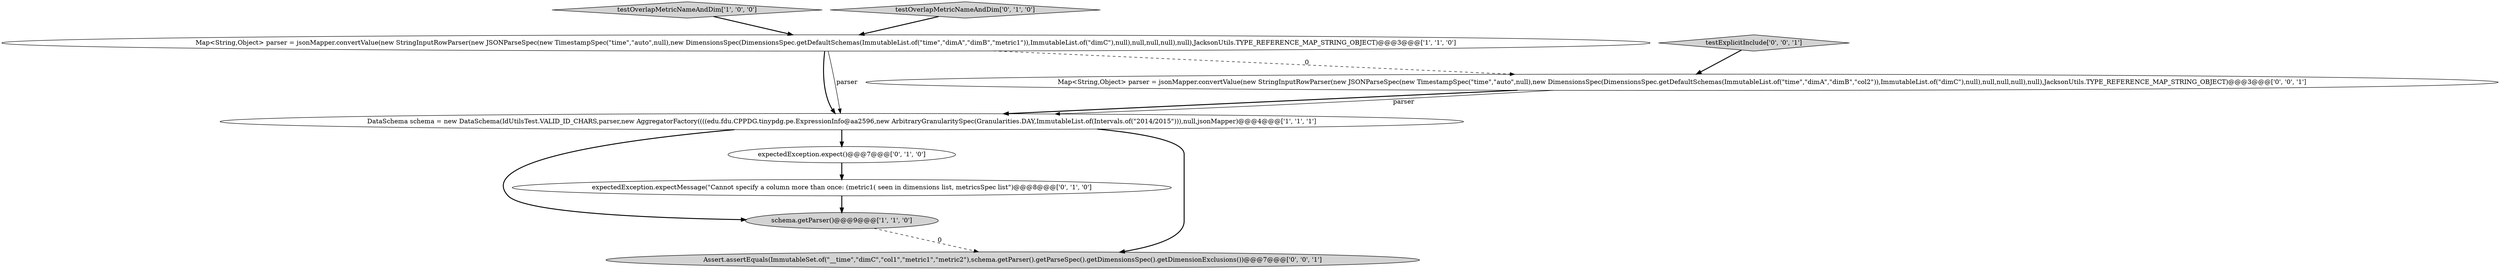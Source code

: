 digraph {
0 [style = filled, label = "Map<String,Object> parser = jsonMapper.convertValue(new StringInputRowParser(new JSONParseSpec(new TimestampSpec(\"time\",\"auto\",null),new DimensionsSpec(DimensionsSpec.getDefaultSchemas(ImmutableList.of(\"time\",\"dimA\",\"dimB\",\"metric1\")),ImmutableList.of(\"dimC\"),null),null,null,null),null),JacksonUtils.TYPE_REFERENCE_MAP_STRING_OBJECT)@@@3@@@['1', '1', '0']", fillcolor = white, shape = ellipse image = "AAA0AAABBB1BBB"];
7 [style = filled, label = "testExplicitInclude['0', '0', '1']", fillcolor = lightgray, shape = diamond image = "AAA0AAABBB3BBB"];
8 [style = filled, label = "Map<String,Object> parser = jsonMapper.convertValue(new StringInputRowParser(new JSONParseSpec(new TimestampSpec(\"time\",\"auto\",null),new DimensionsSpec(DimensionsSpec.getDefaultSchemas(ImmutableList.of(\"time\",\"dimA\",\"dimB\",\"col2\")),ImmutableList.of(\"dimC\"),null),null,null,null),null),JacksonUtils.TYPE_REFERENCE_MAP_STRING_OBJECT)@@@3@@@['0', '0', '1']", fillcolor = white, shape = ellipse image = "AAA0AAABBB3BBB"];
1 [style = filled, label = "schema.getParser()@@@9@@@['1', '1', '0']", fillcolor = lightgray, shape = ellipse image = "AAA0AAABBB1BBB"];
9 [style = filled, label = "Assert.assertEquals(ImmutableSet.of(\"__time\",\"dimC\",\"col1\",\"metric1\",\"metric2\"),schema.getParser().getParseSpec().getDimensionsSpec().getDimensionExclusions())@@@7@@@['0', '0', '1']", fillcolor = lightgray, shape = ellipse image = "AAA0AAABBB3BBB"];
2 [style = filled, label = "testOverlapMetricNameAndDim['1', '0', '0']", fillcolor = lightgray, shape = diamond image = "AAA0AAABBB1BBB"];
6 [style = filled, label = "expectedException.expect()@@@7@@@['0', '1', '0']", fillcolor = white, shape = ellipse image = "AAA1AAABBB2BBB"];
3 [style = filled, label = "DataSchema schema = new DataSchema(IdUtilsTest.VALID_ID_CHARS,parser,new AggregatorFactory((((edu.fdu.CPPDG.tinypdg.pe.ExpressionInfo@aa2596,new ArbitraryGranularitySpec(Granularities.DAY,ImmutableList.of(Intervals.of(\"2014/2015\"))),null,jsonMapper)@@@4@@@['1', '1', '1']", fillcolor = white, shape = ellipse image = "AAA0AAABBB1BBB"];
4 [style = filled, label = "expectedException.expectMessage(\"Cannot specify a column more than once: (metric1( seen in dimensions list, metricsSpec list\")@@@8@@@['0', '1', '0']", fillcolor = white, shape = ellipse image = "AAA1AAABBB2BBB"];
5 [style = filled, label = "testOverlapMetricNameAndDim['0', '1', '0']", fillcolor = lightgray, shape = diamond image = "AAA0AAABBB2BBB"];
2->0 [style = bold, label=""];
5->0 [style = bold, label=""];
4->1 [style = bold, label=""];
7->8 [style = bold, label=""];
0->3 [style = bold, label=""];
6->4 [style = bold, label=""];
3->9 [style = bold, label=""];
0->8 [style = dashed, label="0"];
0->3 [style = solid, label="parser"];
8->3 [style = bold, label=""];
3->1 [style = bold, label=""];
1->9 [style = dashed, label="0"];
3->6 [style = bold, label=""];
8->3 [style = solid, label="parser"];
}
